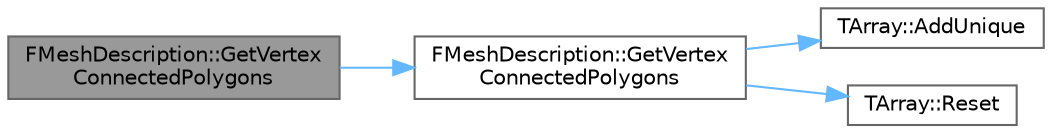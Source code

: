 digraph "FMeshDescription::GetVertexConnectedPolygons"
{
 // INTERACTIVE_SVG=YES
 // LATEX_PDF_SIZE
  bgcolor="transparent";
  edge [fontname=Helvetica,fontsize=10,labelfontname=Helvetica,labelfontsize=10];
  node [fontname=Helvetica,fontsize=10,shape=box,height=0.2,width=0.4];
  rankdir="LR";
  Node1 [id="Node000001",label="FMeshDescription::GetVertex\lConnectedPolygons",height=0.2,width=0.4,color="gray40", fillcolor="grey60", style="filled", fontcolor="black",tooltip="Returns the polygons connected to this vertex."];
  Node1 -> Node2 [id="edge1_Node000001_Node000002",color="steelblue1",style="solid",tooltip=" "];
  Node2 [id="Node000002",label="FMeshDescription::GetVertex\lConnectedPolygons",height=0.2,width=0.4,color="grey40", fillcolor="white", style="filled",URL="$da/d5f/structFMeshDescription.html#a3fe4215e4e8cadc2bdb97e263a66b3fb",tooltip="Populates the passed array of PolygonIDs with the polygons connected to this vertex."];
  Node2 -> Node3 [id="edge2_Node000002_Node000003",color="steelblue1",style="solid",tooltip=" "];
  Node3 [id="Node000003",label="TArray::AddUnique",height=0.2,width=0.4,color="grey40", fillcolor="white", style="filled",URL="$d4/d52/classTArray.html#ac002bc5bff03e6d59914273ce9af31b2",tooltip="Adds unique element to array if it doesn't exist."];
  Node2 -> Node4 [id="edge3_Node000002_Node000004",color="steelblue1",style="solid",tooltip=" "];
  Node4 [id="Node000004",label="TArray::Reset",height=0.2,width=0.4,color="grey40", fillcolor="white", style="filled",URL="$d4/d52/classTArray.html#a246ab624b720b01fd83764700aab8cf9",tooltip="Same as empty, but doesn't change memory allocations, unless the new size is larger than the current ..."];
}
